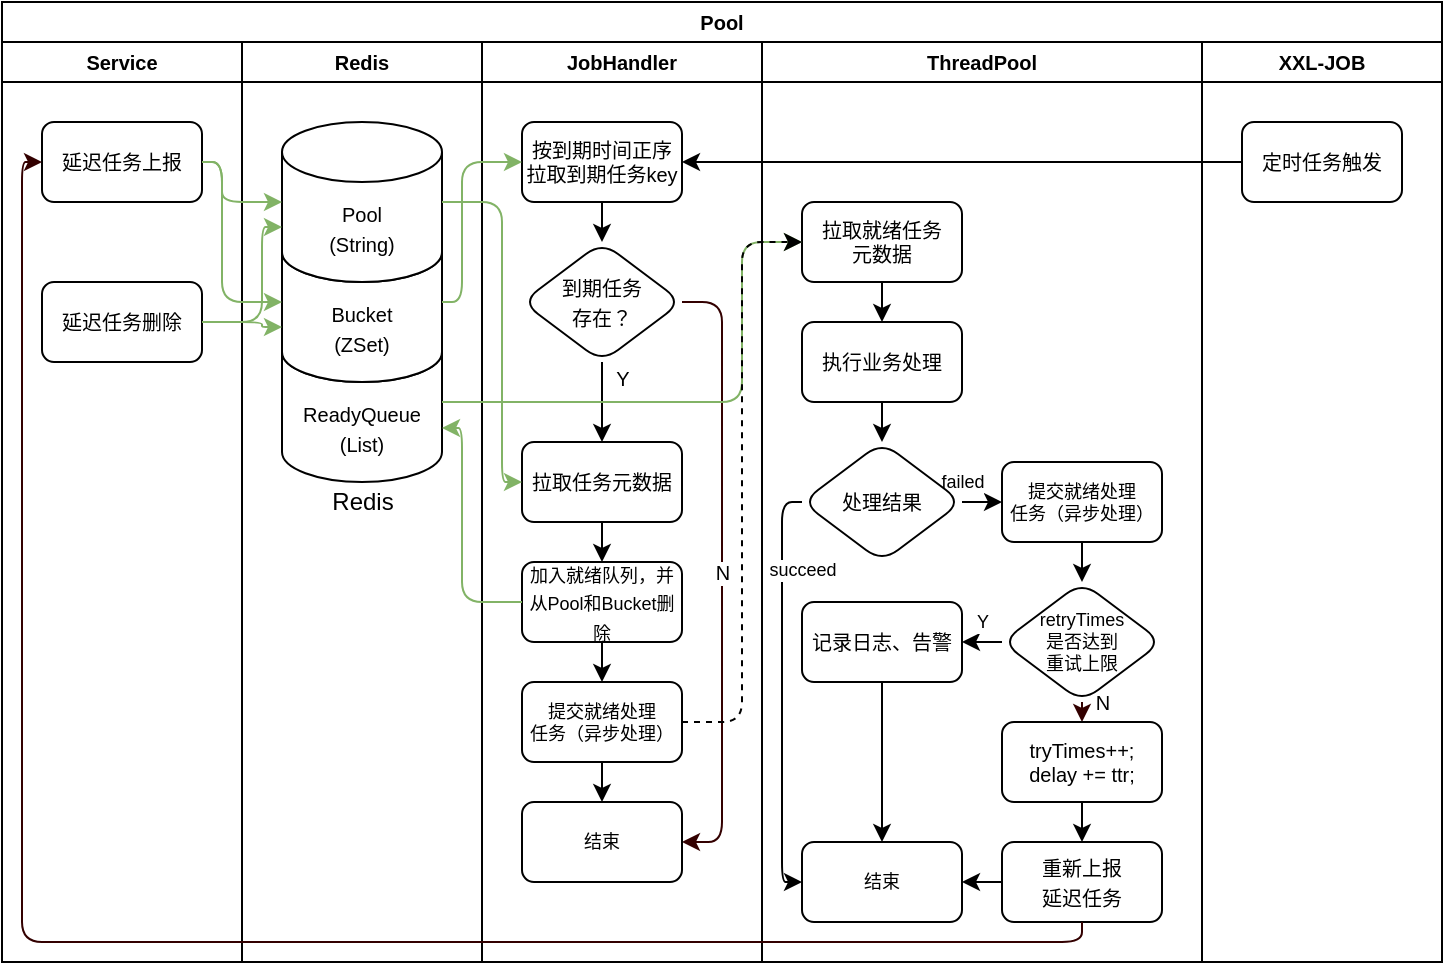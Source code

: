 <mxfile version="16.1.2" type="device"><diagram id="BEtsCxiRVHxnP_adgb5-" name="第 1 页"><mxGraphModel dx="918" dy="708" grid="1" gridSize="10" guides="1" tooltips="1" connect="1" arrows="1" fold="1" page="1" pageScale="1" pageWidth="1169" pageHeight="827" math="0" shadow="0"><root><mxCell id="IaXvVBh2Kf6cgbwDdBaD-0"/><mxCell id="IaXvVBh2Kf6cgbwDdBaD-1" parent="IaXvVBh2Kf6cgbwDdBaD-0"/><mxCell id="IaXvVBh2Kf6cgbwDdBaD-153" value="Pool" style="swimlane;childLayout=stackLayout;resizeParent=1;resizeParentMax=0;startSize=20;fontSize=10;" vertex="1" parent="IaXvVBh2Kf6cgbwDdBaD-1"><mxGeometry x="20" y="20" width="720" height="480" as="geometry"/></mxCell><mxCell id="IaXvVBh2Kf6cgbwDdBaD-154" value="Service" style="swimlane;startSize=20;fontSize=10;" vertex="1" parent="IaXvVBh2Kf6cgbwDdBaD-153"><mxGeometry y="20" width="120" height="460" as="geometry"/></mxCell><mxCell id="IaXvVBh2Kf6cgbwDdBaD-155" value="&lt;font style=&quot;font-size: 10px&quot;&gt;延迟任务上报&lt;/font&gt;" style="rounded=1;whiteSpace=wrap;html=1;" vertex="1" parent="IaXvVBh2Kf6cgbwDdBaD-154"><mxGeometry x="20" y="40" width="80" height="40" as="geometry"/></mxCell><mxCell id="IaXvVBh2Kf6cgbwDdBaD-156" value="&lt;font style=&quot;font-size: 10px&quot;&gt;延迟任务删除&lt;/font&gt;" style="rounded=1;whiteSpace=wrap;html=1;" vertex="1" parent="IaXvVBh2Kf6cgbwDdBaD-154"><mxGeometry x="20" y="120" width="80" height="40" as="geometry"/></mxCell><mxCell id="IaXvVBh2Kf6cgbwDdBaD-157" value="Redis" style="swimlane;startSize=20;fontSize=10;" vertex="1" parent="IaXvVBh2Kf6cgbwDdBaD-153"><mxGeometry x="120" y="20" width="120" height="460" as="geometry"/></mxCell><mxCell id="IaXvVBh2Kf6cgbwDdBaD-158" value="&lt;font style=&quot;font-size: 10px&quot;&gt;ReadyQueue&lt;br&gt;(List)&lt;br&gt;&lt;/font&gt;" style="shape=cylinder3;whiteSpace=wrap;html=1;boundedLbl=1;backgroundOutline=1;size=15;" vertex="1" parent="IaXvVBh2Kf6cgbwDdBaD-157"><mxGeometry x="20" y="140" width="80" height="80" as="geometry"/></mxCell><mxCell id="IaXvVBh2Kf6cgbwDdBaD-159" value="&lt;font style=&quot;font-size: 10px&quot;&gt;Bucket&lt;br&gt;(ZSet)&lt;br&gt;&lt;/font&gt;" style="shape=cylinder3;whiteSpace=wrap;html=1;boundedLbl=1;backgroundOutline=1;size=15;" vertex="1" parent="IaXvVBh2Kf6cgbwDdBaD-157"><mxGeometry x="20" y="90" width="80" height="80" as="geometry"/></mxCell><mxCell id="IaXvVBh2Kf6cgbwDdBaD-160" value="&lt;font style=&quot;font-size: 10px&quot;&gt;Pool&lt;br&gt;(String)&lt;br&gt;&lt;/font&gt;" style="shape=cylinder3;whiteSpace=wrap;html=1;boundedLbl=1;backgroundOutline=1;size=15;" vertex="1" parent="IaXvVBh2Kf6cgbwDdBaD-157"><mxGeometry x="20" y="40" width="80" height="80" as="geometry"/></mxCell><mxCell id="IaXvVBh2Kf6cgbwDdBaD-161" value="Redis" style="text;html=1;align=center;verticalAlign=middle;resizable=0;points=[];autosize=1;strokeColor=none;fillColor=none;" vertex="1" parent="IaXvVBh2Kf6cgbwDdBaD-157"><mxGeometry x="35" y="220" width="50" height="20" as="geometry"/></mxCell><mxCell id="IaXvVBh2Kf6cgbwDdBaD-162" value="JobHandler" style="swimlane;startSize=20;fontSize=10;" vertex="1" parent="IaXvVBh2Kf6cgbwDdBaD-153"><mxGeometry x="240" y="20" width="140" height="460" as="geometry"/></mxCell><mxCell id="IaXvVBh2Kf6cgbwDdBaD-163" style="edgeStyle=orthogonalEdgeStyle;rounded=1;orthogonalLoop=1;jettySize=auto;html=1;exitX=0.5;exitY=1;exitDx=0;exitDy=0;fontSize=9;strokeWidth=1;" edge="1" parent="IaXvVBh2Kf6cgbwDdBaD-162" source="IaXvVBh2Kf6cgbwDdBaD-164" target="IaXvVBh2Kf6cgbwDdBaD-167"><mxGeometry relative="1" as="geometry"/></mxCell><mxCell id="IaXvVBh2Kf6cgbwDdBaD-164" value="&lt;div style=&quot;font-size: 10px&quot;&gt;&lt;font style=&quot;font-size: 10px&quot;&gt;按到期时间正序&lt;/font&gt;&lt;/div&gt;&lt;div style=&quot;font-size: 10px&quot;&gt;&lt;font style=&quot;font-size: 10px&quot;&gt;拉取到期任务key&lt;/font&gt;&lt;/div&gt;" style="rounded=1;whiteSpace=wrap;html=1;" vertex="1" parent="IaXvVBh2Kf6cgbwDdBaD-162"><mxGeometry x="20" y="40" width="80" height="40" as="geometry"/></mxCell><mxCell id="IaXvVBh2Kf6cgbwDdBaD-165" value="Y" style="edgeStyle=orthogonalEdgeStyle;rounded=1;orthogonalLoop=1;jettySize=auto;html=1;exitX=0.5;exitY=1;exitDx=0;exitDy=0;entryX=0.5;entryY=0;entryDx=0;entryDy=0;fontSize=10;strokeWidth=1;" edge="1" parent="IaXvVBh2Kf6cgbwDdBaD-162" source="IaXvVBh2Kf6cgbwDdBaD-167" target="IaXvVBh2Kf6cgbwDdBaD-168"><mxGeometry x="-0.6" y="10" relative="1" as="geometry"><mxPoint as="offset"/></mxGeometry></mxCell><mxCell id="IaXvVBh2Kf6cgbwDdBaD-166" value="N" style="edgeStyle=orthogonalEdgeStyle;rounded=1;orthogonalLoop=1;jettySize=auto;html=1;exitX=1;exitY=0.5;exitDx=0;exitDy=0;entryX=1;entryY=0.5;entryDx=0;entryDy=0;fontSize=10;strokeWidth=1;fillColor=#d5e8d4;strokeColor=#330000;" edge="1" parent="IaXvVBh2Kf6cgbwDdBaD-162" source="IaXvVBh2Kf6cgbwDdBaD-167" target="IaXvVBh2Kf6cgbwDdBaD-173"><mxGeometry relative="1" as="geometry"><mxPoint x="130" y="394" as="targetPoint"/></mxGeometry></mxCell><mxCell id="IaXvVBh2Kf6cgbwDdBaD-167" value="&lt;font style=&quot;font-size: 10px&quot;&gt;到期任务&lt;br&gt;存在？&lt;/font&gt;" style="rhombus;whiteSpace=wrap;html=1;rounded=1;" vertex="1" parent="IaXvVBh2Kf6cgbwDdBaD-162"><mxGeometry x="20" y="100" width="80" height="60" as="geometry"/></mxCell><mxCell id="IaXvVBh2Kf6cgbwDdBaD-168" value="&lt;div style=&quot;font-size: 10px&quot;&gt;拉取任务元数据&lt;/div&gt;" style="rounded=1;whiteSpace=wrap;html=1;" vertex="1" parent="IaXvVBh2Kf6cgbwDdBaD-162"><mxGeometry x="20" y="200" width="80" height="40" as="geometry"/></mxCell><mxCell id="IaXvVBh2Kf6cgbwDdBaD-169" style="edgeStyle=orthogonalEdgeStyle;rounded=1;orthogonalLoop=1;jettySize=auto;html=1;exitX=0.5;exitY=1;exitDx=0;exitDy=0;entryX=0.5;entryY=0;entryDx=0;entryDy=0;fontSize=9;strokeWidth=1;" edge="1" parent="IaXvVBh2Kf6cgbwDdBaD-162" source="IaXvVBh2Kf6cgbwDdBaD-170" target="IaXvVBh2Kf6cgbwDdBaD-172"><mxGeometry relative="1" as="geometry"/></mxCell><mxCell id="IaXvVBh2Kf6cgbwDdBaD-170" value="&lt;div&gt;&lt;font style=&quot;font-size: 9px&quot;&gt;加入就绪队列，并从Pool和Bucket删除&lt;/font&gt;&lt;/div&gt;" style="rounded=1;whiteSpace=wrap;html=1;" vertex="1" parent="IaXvVBh2Kf6cgbwDdBaD-162"><mxGeometry x="20" y="260" width="80" height="40" as="geometry"/></mxCell><mxCell id="IaXvVBh2Kf6cgbwDdBaD-171" value="" style="edgeStyle=orthogonalEdgeStyle;rounded=1;orthogonalLoop=1;jettySize=auto;html=1;fontSize=10;strokeWidth=1;" edge="1" parent="IaXvVBh2Kf6cgbwDdBaD-162" source="IaXvVBh2Kf6cgbwDdBaD-168" target="IaXvVBh2Kf6cgbwDdBaD-170"><mxGeometry relative="1" as="geometry"/></mxCell><mxCell id="IaXvVBh2Kf6cgbwDdBaD-172" value="&lt;div style=&quot;font-size: 9px&quot;&gt;提交就绪处理&lt;br&gt;任务（异步处理）&lt;/div&gt;" style="rounded=1;whiteSpace=wrap;html=1;" vertex="1" parent="IaXvVBh2Kf6cgbwDdBaD-162"><mxGeometry x="20" y="320" width="80" height="40" as="geometry"/></mxCell><mxCell id="IaXvVBh2Kf6cgbwDdBaD-173" value="&lt;div style=&quot;font-size: 9px&quot;&gt;结束&lt;/div&gt;" style="rounded=1;whiteSpace=wrap;html=1;" vertex="1" parent="IaXvVBh2Kf6cgbwDdBaD-162"><mxGeometry x="20" y="380" width="80" height="40" as="geometry"/></mxCell><mxCell id="IaXvVBh2Kf6cgbwDdBaD-174" value="" style="edgeStyle=orthogonalEdgeStyle;rounded=1;orthogonalLoop=1;jettySize=auto;html=1;fontSize=9;strokeWidth=1;" edge="1" parent="IaXvVBh2Kf6cgbwDdBaD-162" source="IaXvVBh2Kf6cgbwDdBaD-172" target="IaXvVBh2Kf6cgbwDdBaD-173"><mxGeometry relative="1" as="geometry"/></mxCell><mxCell id="IaXvVBh2Kf6cgbwDdBaD-175" value="ThreadPool" style="swimlane;startSize=20;fontSize=10;" vertex="1" parent="IaXvVBh2Kf6cgbwDdBaD-153"><mxGeometry x="380" y="20" width="220" height="460" as="geometry"/></mxCell><mxCell id="IaXvVBh2Kf6cgbwDdBaD-176" style="edgeStyle=orthogonalEdgeStyle;rounded=1;orthogonalLoop=1;jettySize=auto;html=1;exitX=0.5;exitY=1;exitDx=0;exitDy=0;fontSize=9;strokeWidth=1;" edge="1" parent="IaXvVBh2Kf6cgbwDdBaD-175" source="IaXvVBh2Kf6cgbwDdBaD-177" target="IaXvVBh2Kf6cgbwDdBaD-180"><mxGeometry relative="1" as="geometry"/></mxCell><mxCell id="IaXvVBh2Kf6cgbwDdBaD-177" value="&lt;div style=&quot;font-size: 10px&quot;&gt;拉取就绪任务&lt;br&gt;元数据&lt;/div&gt;" style="rounded=1;whiteSpace=wrap;html=1;" vertex="1" parent="IaXvVBh2Kf6cgbwDdBaD-175"><mxGeometry x="20" y="80" width="80" height="40" as="geometry"/></mxCell><mxCell id="IaXvVBh2Kf6cgbwDdBaD-178" value="&lt;div style=&quot;font-size: 9px&quot;&gt;结束&lt;/div&gt;" style="rounded=1;whiteSpace=wrap;html=1;" vertex="1" parent="IaXvVBh2Kf6cgbwDdBaD-175"><mxGeometry x="20" y="400" width="80" height="40" as="geometry"/></mxCell><mxCell id="IaXvVBh2Kf6cgbwDdBaD-179" style="edgeStyle=orthogonalEdgeStyle;rounded=1;orthogonalLoop=1;jettySize=auto;html=1;exitX=0.5;exitY=1;exitDx=0;exitDy=0;fontSize=9;strokeWidth=1;" edge="1" parent="IaXvVBh2Kf6cgbwDdBaD-175" source="IaXvVBh2Kf6cgbwDdBaD-180" target="IaXvVBh2Kf6cgbwDdBaD-183"><mxGeometry relative="1" as="geometry"/></mxCell><mxCell id="IaXvVBh2Kf6cgbwDdBaD-180" value="&lt;div style=&quot;font-size: 10px&quot;&gt;执行业务处理&lt;/div&gt;" style="rounded=1;whiteSpace=wrap;html=1;" vertex="1" parent="IaXvVBh2Kf6cgbwDdBaD-175"><mxGeometry x="20" y="140" width="80" height="40" as="geometry"/></mxCell><mxCell id="IaXvVBh2Kf6cgbwDdBaD-181" value="failed" style="edgeStyle=orthogonalEdgeStyle;rounded=1;orthogonalLoop=1;jettySize=auto;html=1;exitX=1;exitY=0.5;exitDx=0;exitDy=0;fontSize=9;strokeWidth=1;" edge="1" parent="IaXvVBh2Kf6cgbwDdBaD-175" source="IaXvVBh2Kf6cgbwDdBaD-183" target="IaXvVBh2Kf6cgbwDdBaD-185"><mxGeometry x="0.333" y="10" relative="1" as="geometry"><mxPoint as="offset"/></mxGeometry></mxCell><mxCell id="IaXvVBh2Kf6cgbwDdBaD-182" value="succeed" style="edgeStyle=orthogonalEdgeStyle;rounded=1;orthogonalLoop=1;jettySize=auto;html=1;exitX=0;exitY=0.5;exitDx=0;exitDy=0;fontSize=9;strokeWidth=1;" edge="1" parent="IaXvVBh2Kf6cgbwDdBaD-175" source="IaXvVBh2Kf6cgbwDdBaD-183" target="IaXvVBh2Kf6cgbwDdBaD-178"><mxGeometry x="-0.579" y="10" relative="1" as="geometry"><Array as="points"><mxPoint x="10" y="230"/><mxPoint x="10" y="420"/></Array><mxPoint as="offset"/></mxGeometry></mxCell><mxCell id="IaXvVBh2Kf6cgbwDdBaD-183" value="&lt;span style=&quot;font-size: 10px&quot;&gt;处理结果&lt;/span&gt;" style="rhombus;whiteSpace=wrap;html=1;rounded=1;" vertex="1" parent="IaXvVBh2Kf6cgbwDdBaD-175"><mxGeometry x="20" y="200" width="80" height="60" as="geometry"/></mxCell><mxCell id="IaXvVBh2Kf6cgbwDdBaD-184" style="edgeStyle=orthogonalEdgeStyle;rounded=1;orthogonalLoop=1;jettySize=auto;html=1;exitX=0.5;exitY=1;exitDx=0;exitDy=0;entryX=0.5;entryY=0;entryDx=0;entryDy=0;fontSize=9;strokeWidth=1;" edge="1" parent="IaXvVBh2Kf6cgbwDdBaD-175" source="IaXvVBh2Kf6cgbwDdBaD-185" target="IaXvVBh2Kf6cgbwDdBaD-187"><mxGeometry relative="1" as="geometry"/></mxCell><mxCell id="IaXvVBh2Kf6cgbwDdBaD-185" value="&lt;div style=&quot;font-size: 9px&quot;&gt;提交就绪处理&lt;br&gt;任务（异步处理）&lt;/div&gt;" style="rounded=1;whiteSpace=wrap;html=1;" vertex="1" parent="IaXvVBh2Kf6cgbwDdBaD-175"><mxGeometry x="120" y="210" width="80" height="40" as="geometry"/></mxCell><mxCell id="IaXvVBh2Kf6cgbwDdBaD-186" value="Y" style="edgeStyle=orthogonalEdgeStyle;rounded=1;orthogonalLoop=1;jettySize=auto;html=1;exitX=0;exitY=0.5;exitDx=0;exitDy=0;fontSize=9;strokeWidth=1;" edge="1" parent="IaXvVBh2Kf6cgbwDdBaD-175" source="IaXvVBh2Kf6cgbwDdBaD-187" target="IaXvVBh2Kf6cgbwDdBaD-189"><mxGeometry x="0.667" y="-10" relative="1" as="geometry"><mxPoint as="offset"/></mxGeometry></mxCell><mxCell id="eAiSCexMwCO-tTBSc3SK-0" value="N" style="edgeStyle=orthogonalEdgeStyle;rounded=1;orthogonalLoop=1;jettySize=auto;html=1;exitX=0.5;exitY=1;exitDx=0;exitDy=0;entryX=0.5;entryY=0;entryDx=0;entryDy=0;fontSize=10;strokeColor=#330000;strokeWidth=1;" edge="1" parent="IaXvVBh2Kf6cgbwDdBaD-175" source="IaXvVBh2Kf6cgbwDdBaD-187" target="IaXvVBh2Kf6cgbwDdBaD-190"><mxGeometry x="-1" y="10" relative="1" as="geometry"><Array as="points"><mxPoint x="160" y="330"/></Array><mxPoint as="offset"/></mxGeometry></mxCell><mxCell id="IaXvVBh2Kf6cgbwDdBaD-187" value="&lt;div style=&quot;font-size: 9px&quot;&gt;&lt;font style=&quot;font-size: 9px&quot;&gt;retryTimes&lt;/font&gt;&lt;/div&gt;&lt;div style=&quot;font-size: 9px&quot;&gt;&lt;font style=&quot;font-size: 9px&quot;&gt;是否达到&lt;/font&gt;&lt;/div&gt;&lt;div style=&quot;font-size: 9px&quot;&gt;&lt;font style=&quot;font-size: 9px&quot;&gt;重试上限&lt;/font&gt;&lt;/div&gt;" style="rhombus;whiteSpace=wrap;html=1;rounded=1;" vertex="1" parent="IaXvVBh2Kf6cgbwDdBaD-175"><mxGeometry x="120" y="270" width="80" height="60" as="geometry"/></mxCell><mxCell id="IaXvVBh2Kf6cgbwDdBaD-188" style="edgeStyle=orthogonalEdgeStyle;rounded=1;orthogonalLoop=1;jettySize=auto;html=1;exitX=0.5;exitY=1;exitDx=0;exitDy=0;entryX=0.5;entryY=0;entryDx=0;entryDy=0;fontSize=9;strokeWidth=1;" edge="1" parent="IaXvVBh2Kf6cgbwDdBaD-175" source="IaXvVBh2Kf6cgbwDdBaD-189" target="IaXvVBh2Kf6cgbwDdBaD-178"><mxGeometry relative="1" as="geometry"/></mxCell><mxCell id="IaXvVBh2Kf6cgbwDdBaD-189" value="&lt;div&gt;&lt;font size=&quot;1&quot;&gt;记录日志、告警&lt;/font&gt;&lt;br&gt;&lt;/div&gt;" style="rounded=1;whiteSpace=wrap;html=1;" vertex="1" parent="IaXvVBh2Kf6cgbwDdBaD-175"><mxGeometry x="20" y="280" width="80" height="40" as="geometry"/></mxCell><mxCell id="IaXvVBh2Kf6cgbwDdBaD-190" value="&lt;div style=&quot;font-size: 10px&quot;&gt;&lt;div&gt;&lt;font style=&quot;font-size: 10px&quot;&gt;tryTimes++;&lt;/font&gt;&lt;/div&gt;&lt;div&gt;&lt;font style=&quot;font-size: 10px&quot;&gt;delay += ttr;&lt;/font&gt;&lt;/div&gt;&lt;/div&gt;" style="rounded=1;whiteSpace=wrap;html=1;" vertex="1" parent="IaXvVBh2Kf6cgbwDdBaD-175"><mxGeometry x="120" y="340" width="80" height="40" as="geometry"/></mxCell><mxCell id="IaXvVBh2Kf6cgbwDdBaD-191" style="edgeStyle=orthogonalEdgeStyle;rounded=1;orthogonalLoop=1;jettySize=auto;html=1;exitX=0;exitY=0.5;exitDx=0;exitDy=0;entryX=1;entryY=0.5;entryDx=0;entryDy=0;fontSize=10;strokeWidth=1;" edge="1" parent="IaXvVBh2Kf6cgbwDdBaD-175" source="IaXvVBh2Kf6cgbwDdBaD-192" target="IaXvVBh2Kf6cgbwDdBaD-178"><mxGeometry relative="1" as="geometry"/></mxCell><mxCell id="IaXvVBh2Kf6cgbwDdBaD-192" value="&lt;div&gt;&lt;span style=&quot;font-size: 10px&quot;&gt;重新上报&lt;br&gt;延迟任务&lt;/span&gt;&lt;br&gt;&lt;/div&gt;" style="rounded=1;whiteSpace=wrap;html=1;" vertex="1" parent="IaXvVBh2Kf6cgbwDdBaD-175"><mxGeometry x="120" y="400" width="80" height="40" as="geometry"/></mxCell><mxCell id="IaXvVBh2Kf6cgbwDdBaD-193" value="" style="edgeStyle=orthogonalEdgeStyle;rounded=1;orthogonalLoop=1;jettySize=auto;html=1;fontSize=10;strokeWidth=1;" edge="1" parent="IaXvVBh2Kf6cgbwDdBaD-175" source="IaXvVBh2Kf6cgbwDdBaD-190" target="IaXvVBh2Kf6cgbwDdBaD-192"><mxGeometry relative="1" as="geometry"/></mxCell><mxCell id="IaXvVBh2Kf6cgbwDdBaD-194" value="XXL-JOB" style="swimlane;startSize=20;fontSize=10;" vertex="1" parent="IaXvVBh2Kf6cgbwDdBaD-153"><mxGeometry x="600" y="20" width="120" height="460" as="geometry"/></mxCell><mxCell id="IaXvVBh2Kf6cgbwDdBaD-195" value="&lt;font style=&quot;font-size: 10px&quot;&gt;定时任务触发&lt;/font&gt;" style="rounded=1;whiteSpace=wrap;html=1;" vertex="1" parent="IaXvVBh2Kf6cgbwDdBaD-194"><mxGeometry x="20" y="40" width="80" height="40" as="geometry"/></mxCell><mxCell id="IaXvVBh2Kf6cgbwDdBaD-196" style="edgeStyle=orthogonalEdgeStyle;rounded=1;orthogonalLoop=1;jettySize=auto;html=1;exitX=1;exitY=0.5;exitDx=0;exitDy=0;entryX=0;entryY=0.5;entryDx=0;entryDy=0;entryPerimeter=0;fontSize=10;strokeWidth=1;fillColor=#d5e8d4;strokeColor=#82b366;" edge="1" parent="IaXvVBh2Kf6cgbwDdBaD-153" source="IaXvVBh2Kf6cgbwDdBaD-155" target="IaXvVBh2Kf6cgbwDdBaD-160"><mxGeometry relative="1" as="geometry"><Array as="points"><mxPoint x="110" y="80"/><mxPoint x="110" y="100"/></Array></mxGeometry></mxCell><mxCell id="IaXvVBh2Kf6cgbwDdBaD-197" style="edgeStyle=orthogonalEdgeStyle;rounded=1;orthogonalLoop=1;jettySize=auto;html=1;exitX=1;exitY=0.5;exitDx=0;exitDy=0;entryX=0;entryY=0.5;entryDx=0;entryDy=0;entryPerimeter=0;fontSize=10;strokeWidth=1;fillColor=#d5e8d4;strokeColor=#82b366;" edge="1" parent="IaXvVBh2Kf6cgbwDdBaD-153" source="IaXvVBh2Kf6cgbwDdBaD-155" target="IaXvVBh2Kf6cgbwDdBaD-159"><mxGeometry relative="1" as="geometry"><Array as="points"><mxPoint x="110" y="80"/><mxPoint x="110" y="150"/></Array></mxGeometry></mxCell><mxCell id="IaXvVBh2Kf6cgbwDdBaD-198" style="edgeStyle=orthogonalEdgeStyle;rounded=1;orthogonalLoop=1;jettySize=auto;html=1;exitX=1;exitY=0.5;exitDx=0;exitDy=0;entryX=0;entryY=0;entryDx=0;entryDy=52.5;entryPerimeter=0;fontSize=10;strokeWidth=1;fillColor=#d5e8d4;strokeColor=#82b366;" edge="1" parent="IaXvVBh2Kf6cgbwDdBaD-153" source="IaXvVBh2Kf6cgbwDdBaD-156" target="IaXvVBh2Kf6cgbwDdBaD-159"><mxGeometry relative="1" as="geometry"><Array as="points"><mxPoint x="130" y="160"/><mxPoint x="130" y="163"/></Array></mxGeometry></mxCell><mxCell id="IaXvVBh2Kf6cgbwDdBaD-199" style="edgeStyle=orthogonalEdgeStyle;rounded=1;orthogonalLoop=1;jettySize=auto;html=1;exitX=1;exitY=0.5;exitDx=0;exitDy=0;entryX=0;entryY=0;entryDx=0;entryDy=52.5;entryPerimeter=0;fontSize=10;strokeWidth=1;fillColor=#d5e8d4;strokeColor=#82b366;" edge="1" parent="IaXvVBh2Kf6cgbwDdBaD-153" source="IaXvVBh2Kf6cgbwDdBaD-156" target="IaXvVBh2Kf6cgbwDdBaD-160"><mxGeometry relative="1" as="geometry"><Array as="points"><mxPoint x="130" y="160"/><mxPoint x="130" y="113"/></Array></mxGeometry></mxCell><mxCell id="IaXvVBh2Kf6cgbwDdBaD-200" style="edgeStyle=orthogonalEdgeStyle;rounded=1;orthogonalLoop=1;jettySize=auto;html=1;exitX=0;exitY=0.5;exitDx=0;exitDy=0;entryX=1;entryY=0.5;entryDx=0;entryDy=0;fontSize=10;strokeWidth=1;" edge="1" parent="IaXvVBh2Kf6cgbwDdBaD-153" source="IaXvVBh2Kf6cgbwDdBaD-195" target="IaXvVBh2Kf6cgbwDdBaD-164"><mxGeometry relative="1" as="geometry"/></mxCell><mxCell id="IaXvVBh2Kf6cgbwDdBaD-201" style="edgeStyle=orthogonalEdgeStyle;rounded=1;orthogonalLoop=1;jettySize=auto;html=1;exitX=1;exitY=0.5;exitDx=0;exitDy=0;exitPerimeter=0;entryX=0;entryY=0.5;entryDx=0;entryDy=0;fontSize=10;strokeWidth=1;fillColor=#d5e8d4;strokeColor=#82b366;" edge="1" parent="IaXvVBh2Kf6cgbwDdBaD-153" source="IaXvVBh2Kf6cgbwDdBaD-159" target="IaXvVBh2Kf6cgbwDdBaD-164"><mxGeometry relative="1" as="geometry"><Array as="points"><mxPoint x="230" y="150"/><mxPoint x="230" y="80"/></Array></mxGeometry></mxCell><mxCell id="IaXvVBh2Kf6cgbwDdBaD-202" style="edgeStyle=orthogonalEdgeStyle;rounded=1;orthogonalLoop=1;jettySize=auto;html=1;exitX=1;exitY=0.5;exitDx=0;exitDy=0;exitPerimeter=0;entryX=0;entryY=0.5;entryDx=0;entryDy=0;fontSize=10;strokeWidth=1;fillColor=#d5e8d4;strokeColor=#82b366;" edge="1" parent="IaXvVBh2Kf6cgbwDdBaD-153" source="IaXvVBh2Kf6cgbwDdBaD-160" target="IaXvVBh2Kf6cgbwDdBaD-168"><mxGeometry relative="1" as="geometry"><Array as="points"><mxPoint x="250" y="100"/><mxPoint x="250" y="240"/></Array></mxGeometry></mxCell><mxCell id="IaXvVBh2Kf6cgbwDdBaD-203" style="edgeStyle=orthogonalEdgeStyle;rounded=1;orthogonalLoop=1;jettySize=auto;html=1;exitX=0;exitY=0.5;exitDx=0;exitDy=0;entryX=1;entryY=0;entryDx=0;entryDy=52.5;entryPerimeter=0;fontSize=9;strokeWidth=1;fillColor=#d5e8d4;strokeColor=#82b366;" edge="1" parent="IaXvVBh2Kf6cgbwDdBaD-153" source="IaXvVBh2Kf6cgbwDdBaD-170" target="IaXvVBh2Kf6cgbwDdBaD-158"><mxGeometry relative="1" as="geometry"><Array as="points"><mxPoint x="230" y="300"/><mxPoint x="230" y="213"/><mxPoint x="220" y="213"/></Array></mxGeometry></mxCell><mxCell id="IaXvVBh2Kf6cgbwDdBaD-204" style="edgeStyle=orthogonalEdgeStyle;rounded=1;orthogonalLoop=1;jettySize=auto;html=1;exitX=1;exitY=0.5;exitDx=0;exitDy=0;exitPerimeter=0;entryX=0;entryY=0.5;entryDx=0;entryDy=0;fontSize=9;strokeWidth=1;fillColor=#d5e8d4;strokeColor=#82b366;" edge="1" parent="IaXvVBh2Kf6cgbwDdBaD-153" source="IaXvVBh2Kf6cgbwDdBaD-158" target="IaXvVBh2Kf6cgbwDdBaD-177"><mxGeometry relative="1" as="geometry"><Array as="points"><mxPoint x="370" y="200"/><mxPoint x="370" y="120"/></Array></mxGeometry></mxCell><mxCell id="IaXvVBh2Kf6cgbwDdBaD-205" style="edgeStyle=orthogonalEdgeStyle;rounded=1;orthogonalLoop=1;jettySize=auto;html=1;exitX=1;exitY=0.5;exitDx=0;exitDy=0;entryX=0;entryY=0.5;entryDx=0;entryDy=0;fontSize=9;strokeWidth=1;dashed=1;" edge="1" parent="IaXvVBh2Kf6cgbwDdBaD-153" source="IaXvVBh2Kf6cgbwDdBaD-172" target="IaXvVBh2Kf6cgbwDdBaD-177"><mxGeometry relative="1" as="geometry"><Array as="points"><mxPoint x="370" y="360"/><mxPoint x="370" y="120"/></Array></mxGeometry></mxCell><mxCell id="IaXvVBh2Kf6cgbwDdBaD-206" style="edgeStyle=orthogonalEdgeStyle;rounded=1;orthogonalLoop=1;jettySize=auto;html=1;exitX=0.5;exitY=1;exitDx=0;exitDy=0;entryX=0;entryY=0.5;entryDx=0;entryDy=0;fontSize=10;strokeWidth=1;fillColor=#d5e8d4;strokeColor=#330000;" edge="1" parent="IaXvVBh2Kf6cgbwDdBaD-153" source="IaXvVBh2Kf6cgbwDdBaD-192" target="IaXvVBh2Kf6cgbwDdBaD-155"><mxGeometry relative="1" as="geometry"><Array as="points"><mxPoint x="540" y="470"/><mxPoint x="10" y="470"/><mxPoint x="10" y="80"/></Array></mxGeometry></mxCell></root></mxGraphModel></diagram></mxfile>